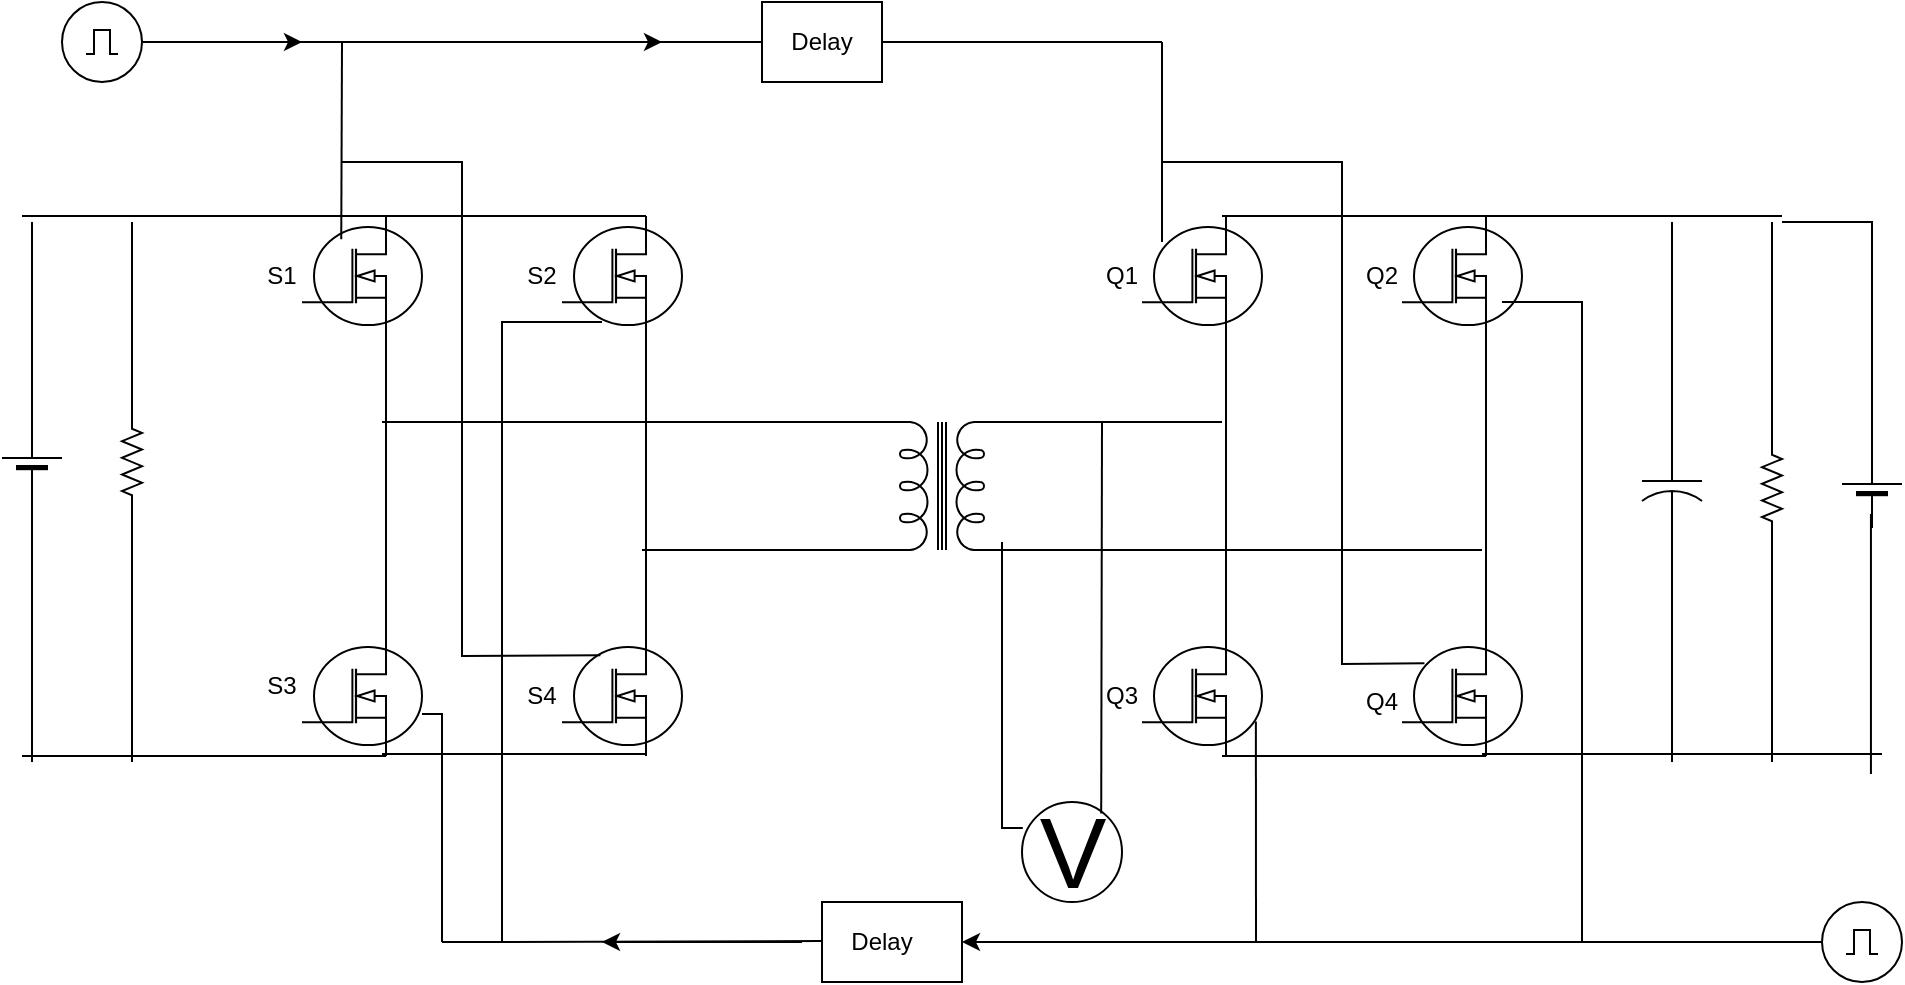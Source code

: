 <mxfile version="21.2.1" type="device">
  <diagram name="Page-1" id="vhJUKu8cEEORJdwCGEjc">
    <mxGraphModel dx="1358" dy="603" grid="1" gridSize="10" guides="1" tooltips="1" connect="1" arrows="1" fold="1" page="1" pageScale="1" pageWidth="1100" pageHeight="850" math="0" shadow="0">
      <root>
        <mxCell id="0" />
        <mxCell id="1" parent="0" />
        <mxCell id="-LsfXwZD8Cps26W1cjGy-1" value="" style="verticalLabelPosition=bottom;shadow=0;dashed=0;align=center;html=1;verticalAlign=top;shape=mxgraph.electrical.mosfets1.n-channel_mosfet_1;" parent="1" vertex="1">
          <mxGeometry x="240" y="167" width="60" height="60" as="geometry" />
        </mxCell>
        <mxCell id="-LsfXwZD8Cps26W1cjGy-10" value="" style="pointerEvents=1;verticalLabelPosition=bottom;shadow=0;dashed=0;align=center;html=1;verticalAlign=top;shape=mxgraph.electrical.inductors.transformer_2;direction=south;" parent="1" vertex="1">
          <mxGeometry x="530" y="270" width="60" height="64" as="geometry" />
        </mxCell>
        <mxCell id="-LsfXwZD8Cps26W1cjGy-11" value="" style="pointerEvents=1;verticalLabelPosition=bottom;shadow=0;dashed=0;align=center;html=1;verticalAlign=top;shape=mxgraph.electrical.signal_sources.source;aspect=fixed;points=[[0.5,0,0],[1,0.5,0],[0.5,1,0],[0,0.5,0]];elSignalType=pulse;" parent="1" vertex="1">
          <mxGeometry x="120" y="60" width="40" height="40" as="geometry" />
        </mxCell>
        <mxCell id="-LsfXwZD8Cps26W1cjGy-12" value="" style="verticalLabelPosition=bottom;shadow=0;dashed=0;align=center;html=1;verticalAlign=top;shape=mxgraph.electrical.mosfets1.n-channel_mosfet_1;" parent="1" vertex="1">
          <mxGeometry x="370" y="167" width="60" height="60" as="geometry" />
        </mxCell>
        <mxCell id="-LsfXwZD8Cps26W1cjGy-13" value="" style="verticalLabelPosition=bottom;shadow=0;dashed=0;align=center;html=1;verticalAlign=top;shape=mxgraph.electrical.mosfets1.n-channel_mosfet_1;" parent="1" vertex="1">
          <mxGeometry x="240" y="377" width="60" height="60" as="geometry" />
        </mxCell>
        <mxCell id="-LsfXwZD8Cps26W1cjGy-14" value="" style="verticalLabelPosition=bottom;shadow=0;dashed=0;align=center;html=1;verticalAlign=top;shape=mxgraph.electrical.mosfets1.n-channel_mosfet_1;" parent="1" vertex="1">
          <mxGeometry x="370" y="377" width="60" height="60" as="geometry" />
        </mxCell>
        <mxCell id="-LsfXwZD8Cps26W1cjGy-15" value="" style="verticalLabelPosition=bottom;shadow=0;dashed=0;align=center;html=1;verticalAlign=top;shape=mxgraph.electrical.mosfets1.n-channel_mosfet_1;" parent="1" vertex="1">
          <mxGeometry x="660" y="167" width="60" height="60" as="geometry" />
        </mxCell>
        <mxCell id="-LsfXwZD8Cps26W1cjGy-16" value="" style="verticalLabelPosition=bottom;shadow=0;dashed=0;align=center;html=1;verticalAlign=top;shape=mxgraph.electrical.mosfets1.n-channel_mosfet_1;" parent="1" vertex="1">
          <mxGeometry x="790" y="167" width="60" height="60" as="geometry" />
        </mxCell>
        <mxCell id="-LsfXwZD8Cps26W1cjGy-17" value="" style="verticalLabelPosition=bottom;shadow=0;dashed=0;align=center;html=1;verticalAlign=top;shape=mxgraph.electrical.mosfets1.n-channel_mosfet_1;" parent="1" vertex="1">
          <mxGeometry x="660" y="377" width="60" height="60" as="geometry" />
        </mxCell>
        <mxCell id="-LsfXwZD8Cps26W1cjGy-18" value="" style="verticalLabelPosition=bottom;shadow=0;dashed=0;align=center;html=1;verticalAlign=top;shape=mxgraph.electrical.mosfets1.n-channel_mosfet_1;" parent="1" vertex="1">
          <mxGeometry x="790" y="377" width="60" height="60" as="geometry" />
        </mxCell>
        <mxCell id="-LsfXwZD8Cps26W1cjGy-19" value="" style="endArrow=none;html=1;rounded=0;entryX=0.7;entryY=1;entryDx=0;entryDy=0;entryPerimeter=0;exitX=0.7;exitY=0;exitDx=0;exitDy=0;exitPerimeter=0;" parent="1" source="-LsfXwZD8Cps26W1cjGy-17" target="-LsfXwZD8Cps26W1cjGy-15" edge="1">
          <mxGeometry width="50" height="50" relative="1" as="geometry">
            <mxPoint x="440" y="297" as="sourcePoint" />
            <mxPoint x="490" y="247" as="targetPoint" />
          </mxGeometry>
        </mxCell>
        <mxCell id="-LsfXwZD8Cps26W1cjGy-21" value="" style="endArrow=none;html=1;rounded=0;entryX=0.7;entryY=1;entryDx=0;entryDy=0;entryPerimeter=0;exitX=0.7;exitY=0;exitDx=0;exitDy=0;exitPerimeter=0;" parent="1" source="-LsfXwZD8Cps26W1cjGy-18" target="-LsfXwZD8Cps26W1cjGy-16" edge="1">
          <mxGeometry width="50" height="50" relative="1" as="geometry">
            <mxPoint x="750" y="317" as="sourcePoint" />
            <mxPoint x="800" y="267" as="targetPoint" />
          </mxGeometry>
        </mxCell>
        <mxCell id="-LsfXwZD8Cps26W1cjGy-22" value="" style="endArrow=none;html=1;rounded=0;entryX=0.7;entryY=1;entryDx=0;entryDy=0;entryPerimeter=0;exitX=0.7;exitY=0;exitDx=0;exitDy=0;exitPerimeter=0;" parent="1" source="-LsfXwZD8Cps26W1cjGy-13" target="-LsfXwZD8Cps26W1cjGy-1" edge="1">
          <mxGeometry width="50" height="50" relative="1" as="geometry">
            <mxPoint x="250" y="307" as="sourcePoint" />
            <mxPoint x="300" y="257" as="targetPoint" />
          </mxGeometry>
        </mxCell>
        <mxCell id="-LsfXwZD8Cps26W1cjGy-23" value="" style="endArrow=none;html=1;rounded=0;entryX=0.7;entryY=1;entryDx=0;entryDy=0;entryPerimeter=0;exitX=0.7;exitY=0;exitDx=0;exitDy=0;exitPerimeter=0;" parent="1" source="-LsfXwZD8Cps26W1cjGy-14" target="-LsfXwZD8Cps26W1cjGy-12" edge="1">
          <mxGeometry width="50" height="50" relative="1" as="geometry">
            <mxPoint x="340" y="357" as="sourcePoint" />
            <mxPoint x="390" y="307" as="targetPoint" />
          </mxGeometry>
        </mxCell>
        <mxCell id="-LsfXwZD8Cps26W1cjGy-24" value="" style="endArrow=none;html=1;rounded=0;exitX=1;exitY=0.5;exitDx=0;exitDy=0;exitPerimeter=0;startArrow=none;" parent="1" source="-LsfXwZD8Cps26W1cjGy-48" edge="1">
          <mxGeometry width="50" height="50" relative="1" as="geometry">
            <mxPoint x="500" y="300" as="sourcePoint" />
            <mxPoint x="670" y="80" as="targetPoint" />
          </mxGeometry>
        </mxCell>
        <mxCell id="-LsfXwZD8Cps26W1cjGy-29" value="" style="endArrow=none;html=1;rounded=0;exitX=0.167;exitY=0.217;exitDx=0;exitDy=0;exitPerimeter=0;" parent="1" source="-LsfXwZD8Cps26W1cjGy-15" edge="1">
          <mxGeometry width="50" height="50" relative="1" as="geometry">
            <mxPoint x="500" y="300" as="sourcePoint" />
            <mxPoint x="670" y="80" as="targetPoint" />
          </mxGeometry>
        </mxCell>
        <mxCell id="-LsfXwZD8Cps26W1cjGy-30" value="" style="endArrow=none;html=1;rounded=0;entryX=0.7;entryY=0;entryDx=0;entryDy=0;entryPerimeter=0;" parent="1" target="-LsfXwZD8Cps26W1cjGy-16" edge="1">
          <mxGeometry width="50" height="50" relative="1" as="geometry">
            <mxPoint x="700" y="167" as="sourcePoint" />
            <mxPoint x="750" y="117" as="targetPoint" />
          </mxGeometry>
        </mxCell>
        <mxCell id="-LsfXwZD8Cps26W1cjGy-31" value="" style="endArrow=none;html=1;rounded=0;entryX=0.7;entryY=1;entryDx=0;entryDy=0;entryPerimeter=0;" parent="1" target="-LsfXwZD8Cps26W1cjGy-18" edge="1">
          <mxGeometry width="50" height="50" relative="1" as="geometry">
            <mxPoint x="700" y="437" as="sourcePoint" />
            <mxPoint x="750" y="387" as="targetPoint" />
          </mxGeometry>
        </mxCell>
        <mxCell id="-LsfXwZD8Cps26W1cjGy-32" value="" style="endArrow=none;html=1;rounded=0;entryX=0.7;entryY=0;entryDx=0;entryDy=0;entryPerimeter=0;" parent="1" target="-LsfXwZD8Cps26W1cjGy-12" edge="1">
          <mxGeometry width="50" height="50" relative="1" as="geometry">
            <mxPoint x="280" y="167" as="sourcePoint" />
            <mxPoint x="330" y="117" as="targetPoint" />
          </mxGeometry>
        </mxCell>
        <mxCell id="-LsfXwZD8Cps26W1cjGy-33" value="" style="endArrow=none;html=1;rounded=0;entryX=0.7;entryY=0;entryDx=0;entryDy=0;entryPerimeter=0;" parent="1" edge="1">
          <mxGeometry width="50" height="50" relative="1" as="geometry">
            <mxPoint x="280" y="436" as="sourcePoint" />
            <mxPoint x="412" y="436" as="targetPoint" />
          </mxGeometry>
        </mxCell>
        <mxCell id="-LsfXwZD8Cps26W1cjGy-34" value="" style="endArrow=none;html=1;rounded=0;entryX=0.7;entryY=0;entryDx=0;entryDy=0;entryPerimeter=0;" parent="1" target="-LsfXwZD8Cps26W1cjGy-1" edge="1">
          <mxGeometry width="50" height="50" relative="1" as="geometry">
            <mxPoint x="100" y="167" as="sourcePoint" />
            <mxPoint x="150" y="172" as="targetPoint" />
          </mxGeometry>
        </mxCell>
        <mxCell id="-LsfXwZD8Cps26W1cjGy-35" value="" style="endArrow=none;html=1;rounded=0;entryX=0.7;entryY=1;entryDx=0;entryDy=0;entryPerimeter=0;" parent="1" target="-LsfXwZD8Cps26W1cjGy-13" edge="1">
          <mxGeometry width="50" height="50" relative="1" as="geometry">
            <mxPoint x="100" y="437" as="sourcePoint" />
            <mxPoint x="180" y="320" as="targetPoint" />
          </mxGeometry>
        </mxCell>
        <mxCell id="-LsfXwZD8Cps26W1cjGy-36" value="" style="verticalLabelPosition=bottom;shadow=0;dashed=0;align=center;fillColor=strokeColor;html=1;verticalAlign=top;strokeWidth=1;shape=mxgraph.electrical.miscellaneous.monocell_battery;direction=north;" parent="1" vertex="1">
          <mxGeometry x="90" y="270" width="30" height="40" as="geometry" />
        </mxCell>
        <mxCell id="-LsfXwZD8Cps26W1cjGy-41" value="" style="endArrow=none;html=1;rounded=0;exitX=1;exitY=0.5;exitDx=0;exitDy=0;exitPerimeter=0;" parent="1" source="-LsfXwZD8Cps26W1cjGy-36" edge="1">
          <mxGeometry width="50" height="50" relative="1" as="geometry">
            <mxPoint x="500" y="300" as="sourcePoint" />
            <mxPoint x="105" y="170" as="targetPoint" />
          </mxGeometry>
        </mxCell>
        <mxCell id="-LsfXwZD8Cps26W1cjGy-42" value="" style="endArrow=none;html=1;rounded=0;exitX=0;exitY=0.5;exitDx=0;exitDy=0;exitPerimeter=0;" parent="1" source="-LsfXwZD8Cps26W1cjGy-36" edge="1">
          <mxGeometry width="50" height="50" relative="1" as="geometry">
            <mxPoint x="500" y="300" as="sourcePoint" />
            <mxPoint x="105" y="440" as="targetPoint" />
          </mxGeometry>
        </mxCell>
        <mxCell id="-LsfXwZD8Cps26W1cjGy-46" value="" style="endArrow=none;html=1;rounded=0;exitX=0.327;exitY=0.193;exitDx=0;exitDy=0;exitPerimeter=0;" parent="1" source="-LsfXwZD8Cps26W1cjGy-1" edge="1">
          <mxGeometry width="50" height="50" relative="1" as="geometry">
            <mxPoint x="490" y="290" as="sourcePoint" />
            <mxPoint x="260" y="80" as="targetPoint" />
          </mxGeometry>
        </mxCell>
        <mxCell id="-LsfXwZD8Cps26W1cjGy-47" value="" style="endArrow=none;html=1;rounded=0;entryX=0.32;entryY=0.16;entryDx=0;entryDy=0;entryPerimeter=0;" parent="1" target="-LsfXwZD8Cps26W1cjGy-14" edge="1">
          <mxGeometry width="50" height="50" relative="1" as="geometry">
            <mxPoint x="260" y="140" as="sourcePoint" />
            <mxPoint x="360" y="100" as="targetPoint" />
            <Array as="points">
              <mxPoint x="320" y="140" />
              <mxPoint x="320" y="387" />
            </Array>
          </mxGeometry>
        </mxCell>
        <mxCell id="-LsfXwZD8Cps26W1cjGy-49" value="" style="endArrow=none;html=1;rounded=0;exitX=1;exitY=0.5;exitDx=0;exitDy=0;exitPerimeter=0;" parent="1" source="-LsfXwZD8Cps26W1cjGy-11" target="-LsfXwZD8Cps26W1cjGy-48" edge="1">
          <mxGeometry width="50" height="50" relative="1" as="geometry">
            <mxPoint x="160" y="80" as="sourcePoint" />
            <mxPoint x="670" y="80" as="targetPoint" />
          </mxGeometry>
        </mxCell>
        <mxCell id="-LsfXwZD8Cps26W1cjGy-48" value="" style="rounded=0;whiteSpace=wrap;html=1;" parent="1" vertex="1">
          <mxGeometry x="470" y="60" width="60" height="40" as="geometry" />
        </mxCell>
        <mxCell id="-LsfXwZD8Cps26W1cjGy-50" value="Delay" style="text;html=1;strokeColor=none;fillColor=none;align=center;verticalAlign=middle;whiteSpace=wrap;rounded=0;" parent="1" vertex="1">
          <mxGeometry x="470" y="65" width="60" height="30" as="geometry" />
        </mxCell>
        <mxCell id="-LsfXwZD8Cps26W1cjGy-51" value="" style="endArrow=none;html=1;rounded=0;exitX=0.187;exitY=0.227;exitDx=0;exitDy=0;exitPerimeter=0;" parent="1" source="-LsfXwZD8Cps26W1cjGy-18" edge="1">
          <mxGeometry width="50" height="50" relative="1" as="geometry">
            <mxPoint x="500" y="300" as="sourcePoint" />
            <mxPoint x="670" y="140" as="targetPoint" />
            <Array as="points">
              <mxPoint x="760" y="391" />
              <mxPoint x="760" y="140" />
            </Array>
          </mxGeometry>
        </mxCell>
        <mxCell id="-LsfXwZD8Cps26W1cjGy-52" value="" style="endArrow=none;html=1;rounded=0;" parent="1" edge="1">
          <mxGeometry width="50" height="50" relative="1" as="geometry">
            <mxPoint x="280" y="270" as="sourcePoint" />
            <mxPoint x="530" y="270" as="targetPoint" />
          </mxGeometry>
        </mxCell>
        <mxCell id="-LsfXwZD8Cps26W1cjGy-55" value="" style="endArrow=none;html=1;rounded=0;entryX=1;entryY=1;entryDx=0;entryDy=0;entryPerimeter=0;" parent="1" target="-LsfXwZD8Cps26W1cjGy-10" edge="1">
          <mxGeometry width="50" height="50" relative="1" as="geometry">
            <mxPoint x="410" y="334" as="sourcePoint" />
            <mxPoint x="510" y="310" as="targetPoint" />
          </mxGeometry>
        </mxCell>
        <mxCell id="-LsfXwZD8Cps26W1cjGy-56" value="" style="endArrow=none;html=1;rounded=0;exitX=0;exitY=0;exitDx=0;exitDy=0;exitPerimeter=0;" parent="1" source="-LsfXwZD8Cps26W1cjGy-10" edge="1">
          <mxGeometry width="50" height="50" relative="1" as="geometry">
            <mxPoint x="590" y="260" as="sourcePoint" />
            <mxPoint x="700" y="270" as="targetPoint" />
          </mxGeometry>
        </mxCell>
        <mxCell id="-LsfXwZD8Cps26W1cjGy-58" value="" style="endArrow=none;html=1;rounded=0;exitX=1;exitY=0;exitDx=0;exitDy=0;exitPerimeter=0;" parent="1" source="-LsfXwZD8Cps26W1cjGy-10" edge="1">
          <mxGeometry width="50" height="50" relative="1" as="geometry">
            <mxPoint x="620" y="334" as="sourcePoint" />
            <mxPoint x="830" y="334" as="targetPoint" />
          </mxGeometry>
        </mxCell>
        <mxCell id="-LsfXwZD8Cps26W1cjGy-59" value="" style="endArrow=none;html=1;rounded=0;" parent="1" edge="1">
          <mxGeometry width="50" height="50" relative="1" as="geometry">
            <mxPoint x="830" y="167" as="sourcePoint" />
            <mxPoint x="980" y="167" as="targetPoint" />
          </mxGeometry>
        </mxCell>
        <mxCell id="-LsfXwZD8Cps26W1cjGy-60" value="" style="endArrow=none;html=1;rounded=0;" parent="1" edge="1">
          <mxGeometry width="50" height="50" relative="1" as="geometry">
            <mxPoint x="830" y="436" as="sourcePoint" />
            <mxPoint x="980" y="436" as="targetPoint" />
          </mxGeometry>
        </mxCell>
        <mxCell id="-LsfXwZD8Cps26W1cjGy-61" value="" style="pointerEvents=1;verticalLabelPosition=bottom;shadow=0;dashed=0;align=center;html=1;verticalAlign=top;shape=mxgraph.electrical.capacitors.capacitor_2;direction=south;" parent="1" vertex="1">
          <mxGeometry x="910" y="277" width="30" height="50" as="geometry" />
        </mxCell>
        <mxCell id="-LsfXwZD8Cps26W1cjGy-62" value="" style="pointerEvents=1;verticalLabelPosition=bottom;shadow=0;dashed=0;align=center;html=1;verticalAlign=top;shape=mxgraph.electrical.resistors.resistor_2;direction=south;" parent="1" vertex="1">
          <mxGeometry x="970" y="277" width="10" height="52" as="geometry" />
        </mxCell>
        <mxCell id="-LsfXwZD8Cps26W1cjGy-63" value="" style="endArrow=none;html=1;rounded=0;entryX=0;entryY=0.5;entryDx=0;entryDy=0;entryPerimeter=0;" parent="1" target="-LsfXwZD8Cps26W1cjGy-61" edge="1">
          <mxGeometry width="50" height="50" relative="1" as="geometry">
            <mxPoint x="925" y="170" as="sourcePoint" />
            <mxPoint x="910" y="250" as="targetPoint" />
          </mxGeometry>
        </mxCell>
        <mxCell id="-LsfXwZD8Cps26W1cjGy-64" value="" style="endArrow=none;html=1;rounded=0;entryX=1;entryY=0.5;entryDx=0;entryDy=0;entryPerimeter=0;" parent="1" target="-LsfXwZD8Cps26W1cjGy-61" edge="1">
          <mxGeometry width="50" height="50" relative="1" as="geometry">
            <mxPoint x="925" y="440" as="sourcePoint" />
            <mxPoint x="920" y="360" as="targetPoint" />
          </mxGeometry>
        </mxCell>
        <mxCell id="-LsfXwZD8Cps26W1cjGy-65" value="" style="endArrow=none;html=1;rounded=0;exitX=0;exitY=0.5;exitDx=0;exitDy=0;exitPerimeter=0;" parent="1" source="-LsfXwZD8Cps26W1cjGy-62" edge="1">
          <mxGeometry width="50" height="50" relative="1" as="geometry">
            <mxPoint x="950" y="250" as="sourcePoint" />
            <mxPoint x="975" y="170" as="targetPoint" />
          </mxGeometry>
        </mxCell>
        <mxCell id="-LsfXwZD8Cps26W1cjGy-66" value="" style="endArrow=none;html=1;rounded=0;exitX=1;exitY=0.5;exitDx=0;exitDy=0;exitPerimeter=0;" parent="1" source="-LsfXwZD8Cps26W1cjGy-62" edge="1">
          <mxGeometry width="50" height="50" relative="1" as="geometry">
            <mxPoint x="980" y="400" as="sourcePoint" />
            <mxPoint x="975" y="440" as="targetPoint" />
          </mxGeometry>
        </mxCell>
        <mxCell id="-LsfXwZD8Cps26W1cjGy-75" value="" style="endArrow=classic;html=1;rounded=0;" parent="1" edge="1">
          <mxGeometry width="50" height="50" relative="1" as="geometry">
            <mxPoint x="260" y="80" as="sourcePoint" />
            <mxPoint x="420" y="80" as="targetPoint" />
          </mxGeometry>
        </mxCell>
        <mxCell id="-LsfXwZD8Cps26W1cjGy-76" value="" style="endArrow=classic;html=1;rounded=0;exitX=1;exitY=0.5;exitDx=0;exitDy=0;exitPerimeter=0;" parent="1" source="-LsfXwZD8Cps26W1cjGy-11" edge="1">
          <mxGeometry width="50" height="50" relative="1" as="geometry">
            <mxPoint x="560" y="250" as="sourcePoint" />
            <mxPoint x="240" y="80" as="targetPoint" />
          </mxGeometry>
        </mxCell>
        <mxCell id="-LsfXwZD8Cps26W1cjGy-77" value="V" style="verticalLabelPosition=middle;shadow=0;dashed=0;align=center;html=1;verticalAlign=middle;strokeWidth=1;shape=ellipse;aspect=fixed;fontSize=50;" parent="1" vertex="1">
          <mxGeometry x="600" y="460" width="50" height="50" as="geometry" />
        </mxCell>
        <mxCell id="-LsfXwZD8Cps26W1cjGy-78" value="" style="endArrow=none;html=1;rounded=0;entryX=0.008;entryY=0.26;entryDx=0;entryDy=0;entryPerimeter=0;" parent="1" target="-LsfXwZD8Cps26W1cjGy-77" edge="1">
          <mxGeometry width="50" height="50" relative="1" as="geometry">
            <mxPoint x="590" y="330" as="sourcePoint" />
            <mxPoint x="610" y="200" as="targetPoint" />
            <Array as="points">
              <mxPoint x="590" y="473" />
            </Array>
          </mxGeometry>
        </mxCell>
        <mxCell id="-LsfXwZD8Cps26W1cjGy-79" value="" style="endArrow=none;html=1;rounded=0;exitX=0.792;exitY=0.116;exitDx=0;exitDy=0;exitPerimeter=0;" parent="1" source="-LsfXwZD8Cps26W1cjGy-77" edge="1">
          <mxGeometry width="50" height="50" relative="1" as="geometry">
            <mxPoint x="560" y="250" as="sourcePoint" />
            <mxPoint x="640" y="270" as="targetPoint" />
          </mxGeometry>
        </mxCell>
        <mxCell id="pMU0onyERSfekfr8ic4g-4" value="S1" style="text;html=1;strokeColor=none;fillColor=none;align=center;verticalAlign=middle;whiteSpace=wrap;rounded=0;" vertex="1" parent="1">
          <mxGeometry x="200" y="182" width="60" height="30" as="geometry" />
        </mxCell>
        <mxCell id="pMU0onyERSfekfr8ic4g-5" value="S2" style="text;html=1;strokeColor=none;fillColor=none;align=center;verticalAlign=middle;whiteSpace=wrap;rounded=0;" vertex="1" parent="1">
          <mxGeometry x="330" y="182" width="60" height="30" as="geometry" />
        </mxCell>
        <mxCell id="pMU0onyERSfekfr8ic4g-6" value="S3" style="text;html=1;strokeColor=none;fillColor=none;align=center;verticalAlign=middle;whiteSpace=wrap;rounded=0;" vertex="1" parent="1">
          <mxGeometry x="200" y="387" width="60" height="30" as="geometry" />
        </mxCell>
        <mxCell id="pMU0onyERSfekfr8ic4g-7" value="S4" style="text;html=1;strokeColor=none;fillColor=none;align=center;verticalAlign=middle;whiteSpace=wrap;rounded=0;" vertex="1" parent="1">
          <mxGeometry x="330" y="392" width="60" height="30" as="geometry" />
        </mxCell>
        <mxCell id="pMU0onyERSfekfr8ic4g-8" value="Q1" style="text;html=1;strokeColor=none;fillColor=none;align=center;verticalAlign=middle;whiteSpace=wrap;rounded=0;" vertex="1" parent="1">
          <mxGeometry x="620" y="182" width="60" height="30" as="geometry" />
        </mxCell>
        <mxCell id="pMU0onyERSfekfr8ic4g-9" value="Q2" style="text;html=1;strokeColor=none;fillColor=none;align=center;verticalAlign=middle;whiteSpace=wrap;rounded=0;" vertex="1" parent="1">
          <mxGeometry x="750" y="182" width="60" height="30" as="geometry" />
        </mxCell>
        <mxCell id="pMU0onyERSfekfr8ic4g-10" value="Q3" style="text;html=1;strokeColor=none;fillColor=none;align=center;verticalAlign=middle;whiteSpace=wrap;rounded=0;" vertex="1" parent="1">
          <mxGeometry x="620" y="392" width="60" height="30" as="geometry" />
        </mxCell>
        <mxCell id="pMU0onyERSfekfr8ic4g-11" value="Q4" style="text;html=1;strokeColor=none;fillColor=none;align=center;verticalAlign=middle;whiteSpace=wrap;rounded=0;" vertex="1" parent="1">
          <mxGeometry x="750" y="395" width="60" height="30" as="geometry" />
        </mxCell>
        <mxCell id="pMU0onyERSfekfr8ic4g-12" value="" style="pointerEvents=1;verticalLabelPosition=bottom;shadow=0;dashed=0;align=center;html=1;verticalAlign=top;shape=mxgraph.electrical.signal_sources.source;aspect=fixed;points=[[0.5,0,0],[1,0.5,0],[0.5,1,0],[0,0.5,0]];elSignalType=pulse;" vertex="1" parent="1">
          <mxGeometry x="1000" y="510" width="40" height="40" as="geometry" />
        </mxCell>
        <mxCell id="pMU0onyERSfekfr8ic4g-13" value="" style="endArrow=none;html=1;rounded=0;entryX=0;entryY=0.5;entryDx=0;entryDy=0;entryPerimeter=0;" edge="1" parent="1" target="pMU0onyERSfekfr8ic4g-12">
          <mxGeometry width="50" height="50" relative="1" as="geometry">
            <mxPoint x="880" y="530" as="sourcePoint" />
            <mxPoint x="940" y="490" as="targetPoint" />
          </mxGeometry>
        </mxCell>
        <mxCell id="pMU0onyERSfekfr8ic4g-14" value="" style="endArrow=none;html=1;rounded=0;entryX=0.833;entryY=0.717;entryDx=0;entryDy=0;entryPerimeter=0;" edge="1" parent="1" target="-LsfXwZD8Cps26W1cjGy-16">
          <mxGeometry width="50" height="50" relative="1" as="geometry">
            <mxPoint x="880" y="530" as="sourcePoint" />
            <mxPoint x="880" y="260" as="targetPoint" />
            <Array as="points">
              <mxPoint x="880" y="210" />
            </Array>
          </mxGeometry>
        </mxCell>
        <mxCell id="pMU0onyERSfekfr8ic4g-15" value="" style="endArrow=none;html=1;rounded=0;" edge="1" parent="1">
          <mxGeometry width="50" height="50" relative="1" as="geometry">
            <mxPoint x="720" y="530" as="sourcePoint" />
            <mxPoint x="880" y="530" as="targetPoint" />
          </mxGeometry>
        </mxCell>
        <mxCell id="pMU0onyERSfekfr8ic4g-16" value="" style="endArrow=none;html=1;rounded=0;entryX=0.949;entryY=0.712;entryDx=0;entryDy=0;entryPerimeter=0;" edge="1" parent="1" target="-LsfXwZD8Cps26W1cjGy-17">
          <mxGeometry width="50" height="50" relative="1" as="geometry">
            <mxPoint x="717" y="530" as="sourcePoint" />
            <mxPoint x="780" y="460" as="targetPoint" />
          </mxGeometry>
        </mxCell>
        <mxCell id="pMU0onyERSfekfr8ic4g-19" value="&lt;br&gt;" style="rounded=0;whiteSpace=wrap;html=1;" vertex="1" parent="1">
          <mxGeometry x="500" y="510" width="70" height="40" as="geometry" />
        </mxCell>
        <mxCell id="pMU0onyERSfekfr8ic4g-20" value="" style="endArrow=classic;html=1;rounded=0;entryX=1;entryY=0.5;entryDx=0;entryDy=0;" edge="1" parent="1" target="pMU0onyERSfekfr8ic4g-19">
          <mxGeometry width="50" height="50" relative="1" as="geometry">
            <mxPoint x="720" y="530" as="sourcePoint" />
            <mxPoint x="730" y="548.95" as="targetPoint" />
          </mxGeometry>
        </mxCell>
        <mxCell id="pMU0onyERSfekfr8ic4g-21" value="Delay" style="text;html=1;strokeColor=none;fillColor=none;align=center;verticalAlign=middle;whiteSpace=wrap;rounded=0;" vertex="1" parent="1">
          <mxGeometry x="500" y="515" width="60" height="30" as="geometry" />
        </mxCell>
        <mxCell id="pMU0onyERSfekfr8ic4g-22" value="" style="endArrow=none;html=1;rounded=0;startArrow=none;" edge="1" parent="1">
          <mxGeometry width="50" height="50" relative="1" as="geometry">
            <mxPoint x="340" y="530" as="sourcePoint" />
            <mxPoint x="500" y="529.47" as="targetPoint" />
          </mxGeometry>
        </mxCell>
        <mxCell id="pMU0onyERSfekfr8ic4g-23" value="" style="endArrow=none;html=1;rounded=0;" edge="1" parent="1">
          <mxGeometry width="50" height="50" relative="1" as="geometry">
            <mxPoint x="390" y="220" as="sourcePoint" />
            <mxPoint x="340" y="530" as="targetPoint" />
            <Array as="points">
              <mxPoint x="340" y="220" />
            </Array>
          </mxGeometry>
        </mxCell>
        <mxCell id="pMU0onyERSfekfr8ic4g-24" value="" style="endArrow=classic;html=1;rounded=0;" edge="1" parent="1">
          <mxGeometry width="50" height="50" relative="1" as="geometry">
            <mxPoint x="490" y="530" as="sourcePoint" />
            <mxPoint x="390" y="530" as="targetPoint" />
          </mxGeometry>
        </mxCell>
        <mxCell id="pMU0onyERSfekfr8ic4g-25" value="" style="endArrow=none;html=1;rounded=0;" edge="1" parent="1">
          <mxGeometry width="50" height="50" relative="1" as="geometry">
            <mxPoint x="310" y="530" as="sourcePoint" />
            <mxPoint x="340" y="530" as="targetPoint" />
          </mxGeometry>
        </mxCell>
        <mxCell id="pMU0onyERSfekfr8ic4g-26" value="" style="endArrow=none;html=1;rounded=0;" edge="1" parent="1">
          <mxGeometry width="50" height="50" relative="1" as="geometry">
            <mxPoint x="310" y="530" as="sourcePoint" />
            <mxPoint x="300" y="416" as="targetPoint" />
            <Array as="points">
              <mxPoint x="310" y="416" />
            </Array>
          </mxGeometry>
        </mxCell>
        <mxCell id="pMU0onyERSfekfr8ic4g-28" value="" style="pointerEvents=1;verticalLabelPosition=bottom;shadow=0;dashed=0;align=center;html=1;verticalAlign=top;shape=mxgraph.electrical.resistors.resistor_2;direction=south;" vertex="1" parent="1">
          <mxGeometry x="150" y="264" width="10" height="52" as="geometry" />
        </mxCell>
        <mxCell id="pMU0onyERSfekfr8ic4g-29" value="" style="endArrow=none;html=1;rounded=0;exitX=0;exitY=0.5;exitDx=0;exitDy=0;exitPerimeter=0;" edge="1" parent="1" source="pMU0onyERSfekfr8ic4g-28">
          <mxGeometry width="50" height="50" relative="1" as="geometry">
            <mxPoint x="170" y="262" as="sourcePoint" />
            <mxPoint x="155" y="170" as="targetPoint" />
          </mxGeometry>
        </mxCell>
        <mxCell id="pMU0onyERSfekfr8ic4g-30" value="" style="endArrow=none;html=1;rounded=0;entryX=1;entryY=0.5;entryDx=0;entryDy=0;entryPerimeter=0;" edge="1" parent="1" target="pMU0onyERSfekfr8ic4g-28">
          <mxGeometry width="50" height="50" relative="1" as="geometry">
            <mxPoint x="155" y="440" as="sourcePoint" />
            <mxPoint x="200" y="342" as="targetPoint" />
          </mxGeometry>
        </mxCell>
        <mxCell id="pMU0onyERSfekfr8ic4g-31" value="" style="verticalLabelPosition=bottom;shadow=0;dashed=0;align=center;fillColor=strokeColor;html=1;verticalAlign=top;strokeWidth=1;shape=mxgraph.electrical.miscellaneous.monocell_battery;direction=north;" vertex="1" parent="1">
          <mxGeometry x="1010" y="283" width="30" height="40" as="geometry" />
        </mxCell>
        <mxCell id="pMU0onyERSfekfr8ic4g-32" value="" style="endArrow=none;html=1;rounded=0;exitX=1;exitY=0.5;exitDx=0;exitDy=0;exitPerimeter=0;" edge="1" parent="1" source="pMU0onyERSfekfr8ic4g-31">
          <mxGeometry width="50" height="50" relative="1" as="geometry">
            <mxPoint x="1024.47" y="250" as="sourcePoint" />
            <mxPoint x="980" y="170" as="targetPoint" />
            <Array as="points">
              <mxPoint x="1025" y="170" />
            </Array>
          </mxGeometry>
        </mxCell>
        <mxCell id="pMU0onyERSfekfr8ic4g-33" value="" style="endArrow=none;html=1;rounded=0;exitX=0;exitY=0.5;exitDx=0;exitDy=0;exitPerimeter=0;" edge="1" parent="1">
          <mxGeometry width="50" height="50" relative="1" as="geometry">
            <mxPoint x="1024.47" y="316" as="sourcePoint" />
            <mxPoint x="1024.47" y="446" as="targetPoint" />
          </mxGeometry>
        </mxCell>
        <mxCell id="pMU0onyERSfekfr8ic4g-34" value="" style="endArrow=none;html=1;rounded=0;" edge="1" parent="1">
          <mxGeometry width="50" height="50" relative="1" as="geometry">
            <mxPoint x="980" y="435.95" as="sourcePoint" />
            <mxPoint x="1030" y="435.95" as="targetPoint" />
          </mxGeometry>
        </mxCell>
      </root>
    </mxGraphModel>
  </diagram>
</mxfile>
